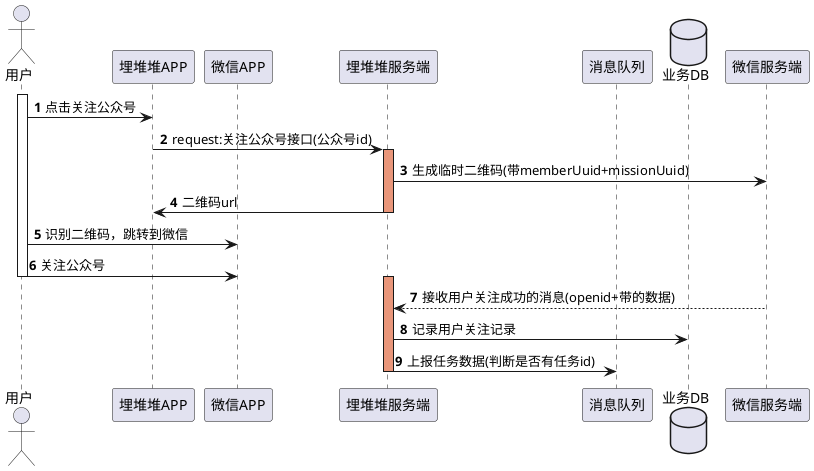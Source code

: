 @startuml

autonumber
actor "用户" as user
participant "埋堆堆APP" as mdd_app
participant "微信APP" as wx_app
participant "埋堆堆服务端" as bss_server
participant "消息队列" as mq
database "业务DB" as bss_db
participant "微信服务端" as wx_server
activate user
user -> mdd_app: 点击关注公众号
mdd_app -> bss_server:request:关注公众号接口(公众号id)
activate bss_server #DarkSalmon
bss_server->wx_server: 生成临时二维码(带memberUuid+missionUuid)
bss_server->mdd_app: 二维码url
deactivate bss_server
user-> wx_app:识别二维码，跳转到微信
user->wx_app:关注公众号
deactivate user
activate bss_server #DarkSalmon
wx_server-->bss_server: 接收用户关注成功的消息(openid+带的数据)
bss_server->bss_db: 记录用户关注记录
bss_server ->mq:上报任务数据(判断是否有任务id)
deactivate bss_server
@enduml
